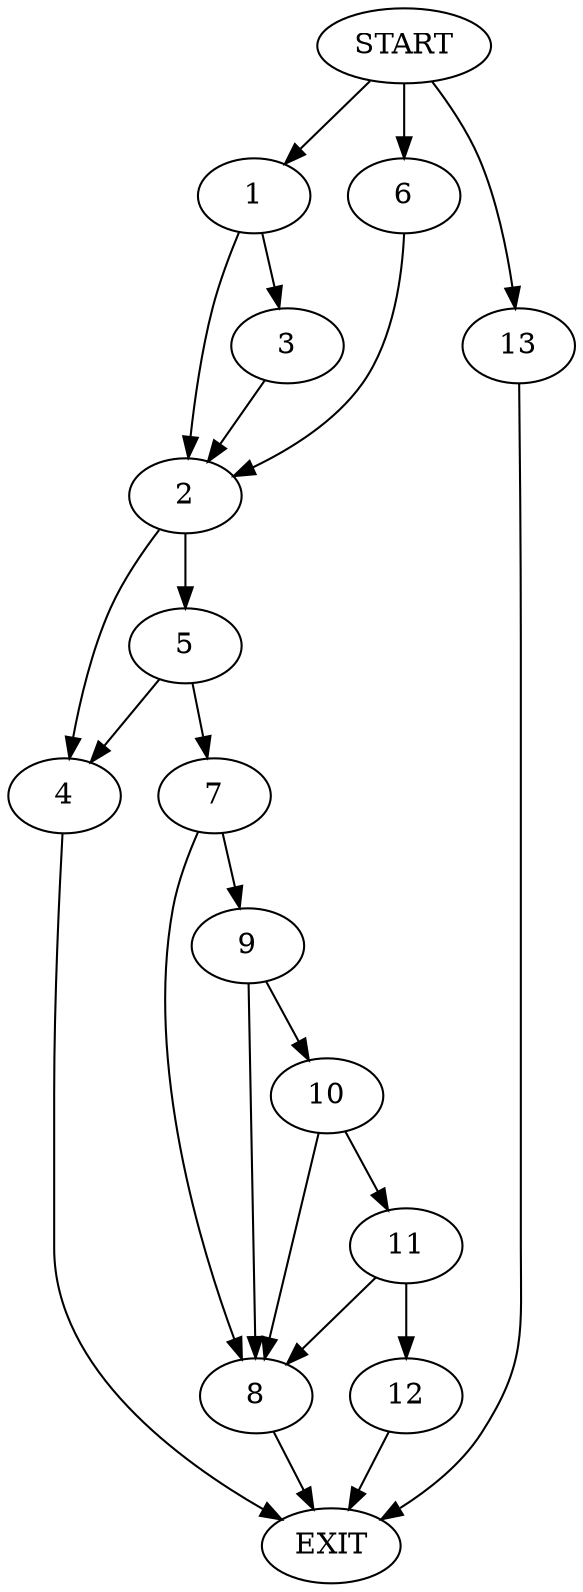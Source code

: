 digraph {
0 [label="START"]
14 [label="EXIT"]
0 -> 1
1 -> 2
1 -> 3
3 -> 2
2 -> 4
2 -> 5
0 -> 6
6 -> 2
5 -> 7
5 -> 4
4 -> 14
7 -> 8
7 -> 9
9 -> 10
9 -> 8
8 -> 14
10 -> 8
10 -> 11
11 -> 8
11 -> 12
12 -> 14
0 -> 13
13 -> 14
}

